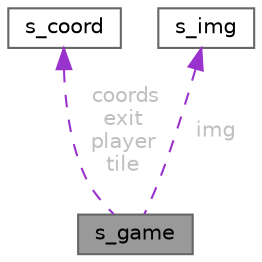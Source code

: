 digraph "s_game"
{
 // LATEX_PDF_SIZE
  bgcolor="transparent";
  edge [fontname=Helvetica,fontsize=10,labelfontname=Helvetica,labelfontsize=10];
  node [fontname=Helvetica,fontsize=10,shape=box,height=0.2,width=0.4];
  Node1 [id="Node000001",label="s_game",height=0.2,width=0.4,color="gray40", fillcolor="grey60", style="filled", fontcolor="black",tooltip="Base struct of the game."];
  Node2 -> Node1 [id="edge1_Node000001_Node000002",dir="back",color="darkorchid3",style="dashed",tooltip=" ",label=" coords\nexit\nplayer\ntile",fontcolor="grey" ];
  Node2 [id="Node000002",label="s_coord",height=0.2,width=0.4,color="gray40", fillcolor="white", style="filled",URL="$structs__coord.html",tooltip="Struct for coordinates of the map."];
  Node3 -> Node1 [id="edge2_Node000001_Node000003",dir="back",color="darkorchid3",style="dashed",tooltip=" ",label=" img",fontcolor="grey" ];
  Node3 [id="Node000003",label="s_img",height=0.2,width=0.4,color="gray40", fillcolor="white", style="filled",URL="$structs__img.html",tooltip="Struct for image/Necessary for MLX."];
}
